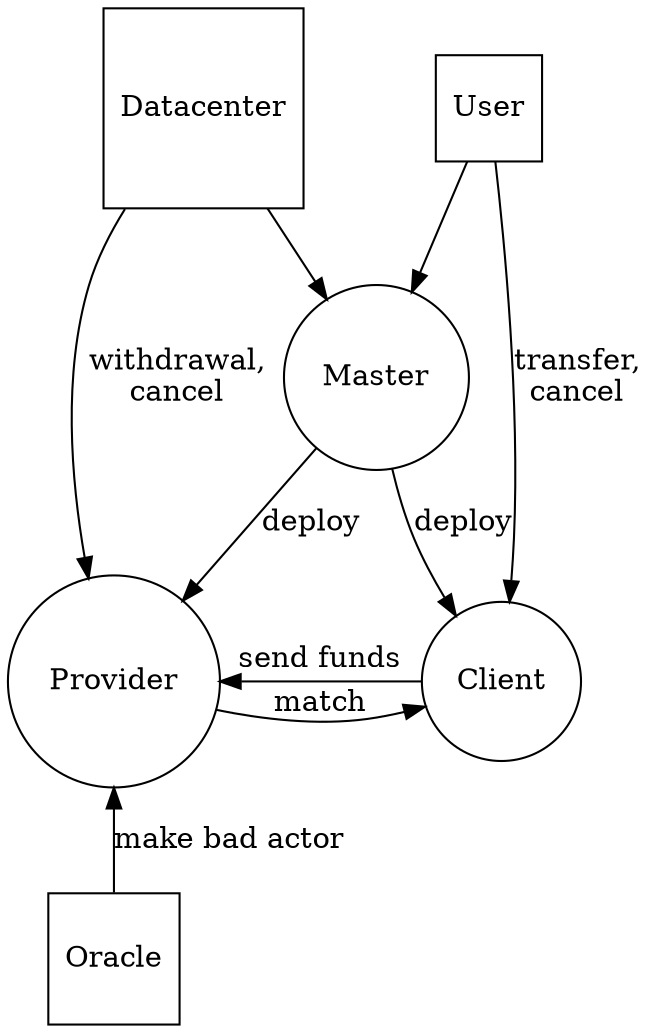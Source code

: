 digraph marketplace {

  rankdir=TD;

  "master"                      [shape=circle label="Master"];
  "provider"                    [shape=circle label="Provider"];
  "client"                      [shape=circle label="Client"];
  "user"                        [shape=square label="User"];
  "datacenter"                  [shape=square label="Datacenter"];
  "oracle"                      [shape=square label="Oracle"];

  "user" -> "master"            [label=""];
  "datacenter" -> "master"      [label=""];
  "master" -> "provider"        [label="deploy"];
  "master" -> "client"          [label="deploy"];
  "provider" -> "client"        [label="match"];
  "client" -> "provider"        [label="send funds", labelangle="-50.0"];
  "user" -> "client"            [label="transfer,\ncancel"];
  "datacenter" -> "provider"    [label="withdrawal,\ncancel"];
  "oracle" -> "provider"        [label="make bad actor"];

  { rank=source "user", "datacenter" }
  { rank=sink  "oracle" }
  { rank=same "client", "provider" }
}
